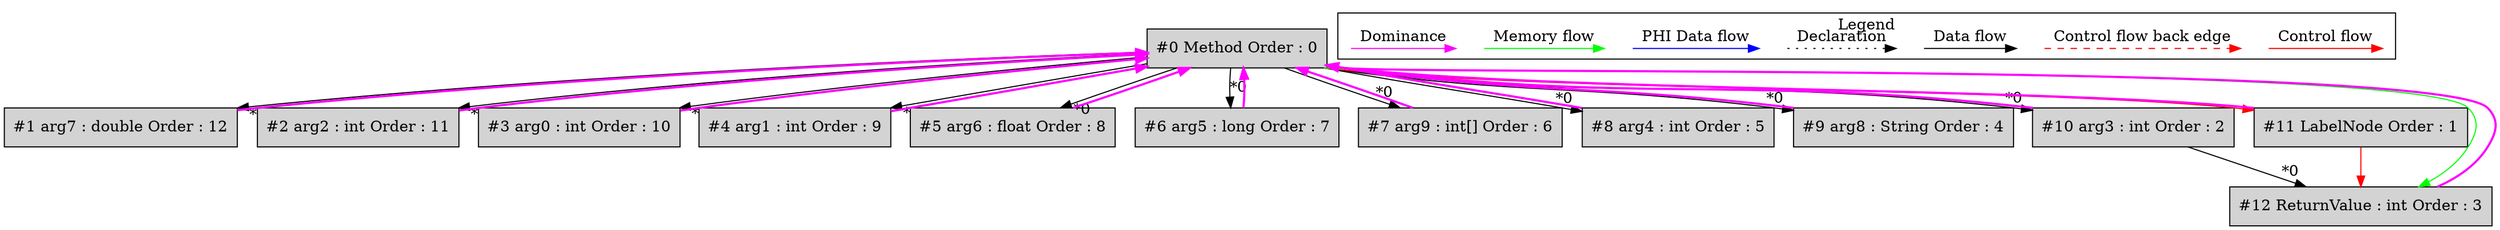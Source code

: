 digraph debugoutput {
 ordering="in";
 node0[label="#0 Method Order : 0",shape=box, fillcolor=lightgrey, style=filled];
 node1[label="#1 arg7 : double Order : 12",shape=box, fillcolor=lightgrey, style=filled];
 node1 -> node0[dir="forward" color="fuchsia" penwidth="2"];
 node0 -> node1[headlabel="*0", labeldistance=2];
 node2[label="#2 arg2 : int Order : 11",shape=box, fillcolor=lightgrey, style=filled];
 node2 -> node0[dir="forward" color="fuchsia" penwidth="2"];
 node0 -> node2[headlabel="*0", labeldistance=2];
 node3[label="#3 arg0 : int Order : 10",shape=box, fillcolor=lightgrey, style=filled];
 node3 -> node0[dir="forward" color="fuchsia" penwidth="2"];
 node0 -> node3[headlabel="*0", labeldistance=2];
 node4[label="#4 arg1 : int Order : 9",shape=box, fillcolor=lightgrey, style=filled];
 node4 -> node0[dir="forward" color="fuchsia" penwidth="2"];
 node0 -> node4[headlabel="*0", labeldistance=2];
 node5[label="#5 arg6 : float Order : 8",shape=box, fillcolor=lightgrey, style=filled];
 node5 -> node0[dir="forward" color="fuchsia" penwidth="2"];
 node0 -> node5[headlabel="*0", labeldistance=2];
 node6[label="#6 arg5 : long Order : 7",shape=box, fillcolor=lightgrey, style=filled];
 node6 -> node0[dir="forward" color="fuchsia" penwidth="2"];
 node0 -> node6[headlabel="*0", labeldistance=2];
 node7[label="#7 arg9 : int[] Order : 6",shape=box, fillcolor=lightgrey, style=filled];
 node7 -> node0[dir="forward" color="fuchsia" penwidth="2"];
 node0 -> node7[headlabel="*0", labeldistance=2];
 node8[label="#8 arg4 : int Order : 5",shape=box, fillcolor=lightgrey, style=filled];
 node8 -> node0[dir="forward" color="fuchsia" penwidth="2"];
 node0 -> node8[headlabel="*0", labeldistance=2];
 node9[label="#9 arg8 : String Order : 4",shape=box, fillcolor=lightgrey, style=filled];
 node9 -> node0[dir="forward" color="fuchsia" penwidth="2"];
 node0 -> node9[headlabel="*0", labeldistance=2];
 node10[label="#10 arg3 : int Order : 2",shape=box, fillcolor=lightgrey, style=filled];
 node10 -> node0[dir="forward" color="fuchsia" penwidth="2"];
 node0 -> node10[headlabel="*0", labeldistance=2];
 node11[label="#11 LabelNode Order : 1",shape=box, fillcolor=lightgrey, style=filled];
 node11 -> node0[dir="forward" color="fuchsia" penwidth="2"];
 node0 -> node11[labeldistance=2, color=red, fontcolor=red];
 node12[label="#12 ReturnValue : int Order : 3",shape=box, fillcolor=lightgrey, style=filled];
 node12 -> node0[dir="forward" color="fuchsia" penwidth="2"];
 node10 -> node12[headlabel="*0", labeldistance=2];
 node11 -> node12[labeldistance=2, color=red, fontcolor=red];
 node0 -> node12[labeldistance=2, color=green, constraint=false];
 subgraph cluster_000 {
  label = "Legend";
  node [shape=point]
  {
   rank=same;
   c0 [style = invis];
   c1 [style = invis];
   c2 [style = invis];
   c3 [style = invis];
   d0 [style = invis];
   d1 [style = invis];
   d2 [style = invis];
   d3 [style = invis];
   d4 [style = invis];
   d5 [style = invis];
   d6 [style = invis];
   d7 [style = invis];
   d8 [style = invis];
   d9 [style = invis];
  }
  c0 -> c1 [label="Control flow", style=solid, color=red]
  c2 -> c3 [label="Control flow back edge", style=dashed, color=red]
  d0 -> d1 [label="Data flow"]
  d2 -> d3 [label="Declaration", style=dotted]
  d4 -> d5 [label="PHI Data flow", color=blue]
  d6 -> d7 [label="Memory flow", color=green]
  d8 -> d9 [label="Dominance", color=fuchsia, style=solid]
 }

}
